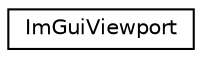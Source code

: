 digraph "Graphical Class Hierarchy"
{
 // LATEX_PDF_SIZE
  edge [fontname="Helvetica",fontsize="10",labelfontname="Helvetica",labelfontsize="10"];
  node [fontname="Helvetica",fontsize="10",shape=record];
  rankdir="LR";
  Node0 [label="ImGuiViewport",height=0.2,width=0.4,color="black", fillcolor="white", style="filled",URL="$struct_im_gui_viewport.html",tooltip=" "];
}
